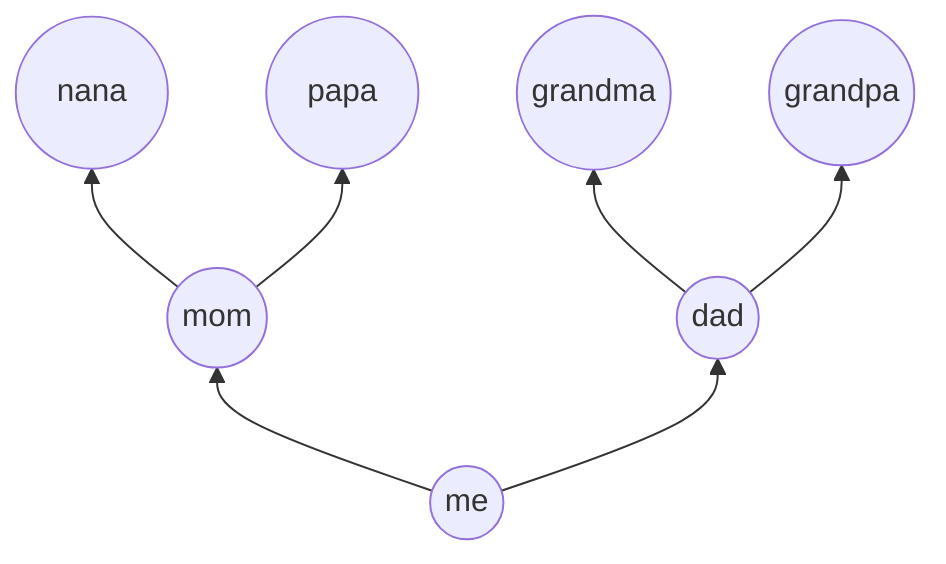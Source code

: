 graph BT;
    A((me))-->B((mom))
    A-->C((dad));
    B-->E((&nbsp&nbsp&nbspnana&nbsp&nbsp&nbsp))
    B-->F((&nbsp&nbsp&nbsppapa&nbsp&nbsp&nbsp))
    C-->H((grandma))
    C-->I((grandpa))